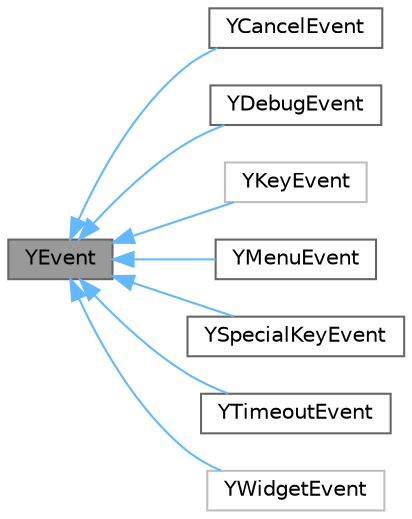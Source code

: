 digraph "YEvent"
{
 // LATEX_PDF_SIZE
  bgcolor="transparent";
  edge [fontname=Helvetica,fontsize=10,labelfontname=Helvetica,labelfontsize=10];
  node [fontname=Helvetica,fontsize=10,shape=box,height=0.2,width=0.4];
  rankdir="LR";
  Node1 [id="Node000001",label="YEvent",height=0.2,width=0.4,color="gray40", fillcolor="grey60", style="filled", fontcolor="black",tooltip=" "];
  Node1 -> Node2 [id="edge1_Node000001_Node000002",dir="back",color="steelblue1",style="solid",tooltip=" "];
  Node2 [id="Node000002",label="YCancelEvent",height=0.2,width=0.4,color="gray40", fillcolor="white", style="filled",URL="$classYCancelEvent.html",tooltip=" "];
  Node1 -> Node3 [id="edge2_Node000001_Node000003",dir="back",color="steelblue1",style="solid",tooltip=" "];
  Node3 [id="Node000003",label="YDebugEvent",height=0.2,width=0.4,color="gray40", fillcolor="white", style="filled",URL="$classYDebugEvent.html",tooltip=" "];
  Node1 -> Node4 [id="edge3_Node000001_Node000004",dir="back",color="steelblue1",style="solid",tooltip=" "];
  Node4 [id="Node000004",label="YKeyEvent",height=0.2,width=0.4,color="grey75", fillcolor="white", style="filled",URL="$classYKeyEvent.html",tooltip=" "];
  Node1 -> Node5 [id="edge4_Node000001_Node000005",dir="back",color="steelblue1",style="solid",tooltip=" "];
  Node5 [id="Node000005",label="YMenuEvent",height=0.2,width=0.4,color="gray40", fillcolor="white", style="filled",URL="$classYMenuEvent.html",tooltip=" "];
  Node1 -> Node6 [id="edge5_Node000001_Node000006",dir="back",color="steelblue1",style="solid",tooltip=" "];
  Node6 [id="Node000006",label="YSpecialKeyEvent",height=0.2,width=0.4,color="gray40", fillcolor="white", style="filled",URL="$classYSpecialKeyEvent.html",tooltip=" "];
  Node1 -> Node7 [id="edge6_Node000001_Node000007",dir="back",color="steelblue1",style="solid",tooltip=" "];
  Node7 [id="Node000007",label="YTimeoutEvent",height=0.2,width=0.4,color="gray40", fillcolor="white", style="filled",URL="$classYTimeoutEvent.html",tooltip=" "];
  Node1 -> Node8 [id="edge7_Node000001_Node000008",dir="back",color="steelblue1",style="solid",tooltip=" "];
  Node8 [id="Node000008",label="YWidgetEvent",height=0.2,width=0.4,color="grey75", fillcolor="white", style="filled",URL="$classYWidgetEvent.html",tooltip=" "];
}

